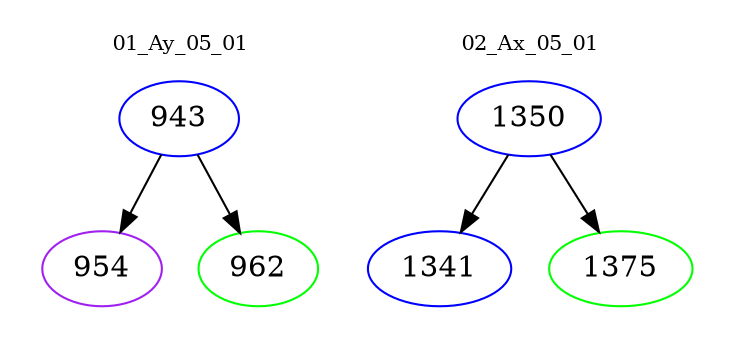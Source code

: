 digraph{
subgraph cluster_0 {
color = white
label = "01_Ay_05_01";
fontsize=10;
T0_943 [label="943", color="blue"]
T0_943 -> T0_954 [color="black"]
T0_954 [label="954", color="purple"]
T0_943 -> T0_962 [color="black"]
T0_962 [label="962", color="green"]
}
subgraph cluster_1 {
color = white
label = "02_Ax_05_01";
fontsize=10;
T1_1350 [label="1350", color="blue"]
T1_1350 -> T1_1341 [color="black"]
T1_1341 [label="1341", color="blue"]
T1_1350 -> T1_1375 [color="black"]
T1_1375 [label="1375", color="green"]
}
}
